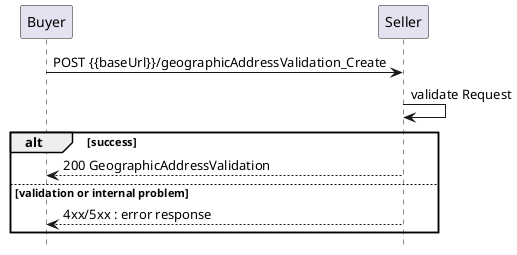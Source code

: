@startuml

hide footbox

participant Buyer
participant Seller

Buyer -> Seller : POST {{baseUrl}}/geographicAddressValidation_Create

Seller -> Seller : validate Request

alt success
    Buyer <-- Seller : 200 GeographicAddressValidation
else validation or internal problem
    Buyer <-- Seller: 4xx/5xx : error response
end
@enduml